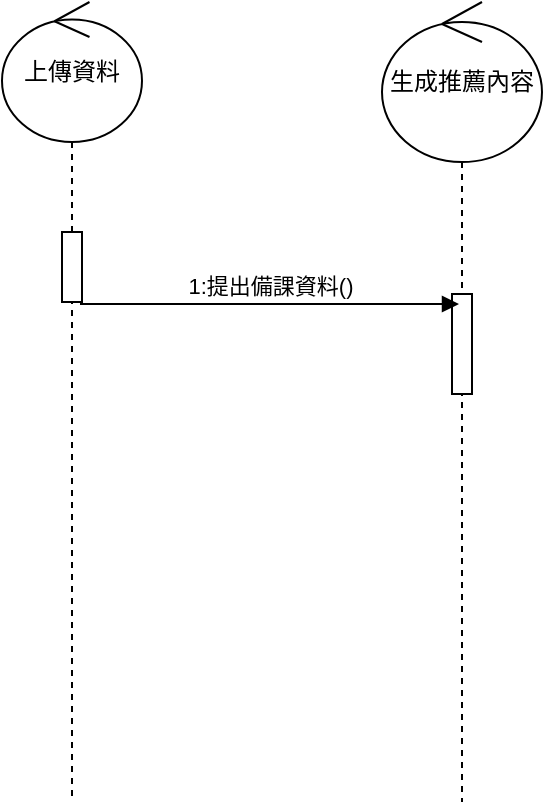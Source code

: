 <mxfile pages="2">
    <diagram name="老師身分" id="YJhax-N-LcNQEdd3gq7n">
        <mxGraphModel dx="576" dy="332" grid="1" gridSize="10" guides="1" tooltips="1" connect="1" arrows="1" fold="1" page="1" pageScale="1" pageWidth="3300" pageHeight="4681" math="0" shadow="0">
            <root>
                <mxCell id="0"/>
                <mxCell id="1" parent="0"/>
                <mxCell id="w0u9RNHJgTUNn4yF4F6x-2" value="上傳資料" style="shape=umlLifeline;perimeter=lifelinePerimeter;whiteSpace=wrap;html=1;container=1;dropTarget=0;collapsible=0;recursiveResize=0;outlineConnect=0;portConstraint=eastwest;newEdgeStyle={&quot;curved&quot;:0,&quot;rounded&quot;:0};participant=umlControl;size=70;" parent="1" vertex="1">
                    <mxGeometry x="301" y="100" width="70" height="400" as="geometry"/>
                </mxCell>
                <mxCell id="w0u9RNHJgTUNn4yF4F6x-14" value="" style="html=1;points=[[0,0,0,0,5],[0,1,0,0,-5],[1,0,0,0,5],[1,1,0,0,-5]];perimeter=orthogonalPerimeter;outlineConnect=0;targetShapes=umlLifeline;portConstraint=eastwest;newEdgeStyle={&quot;curved&quot;:0,&quot;rounded&quot;:0};" parent="w0u9RNHJgTUNn4yF4F6x-2" vertex="1">
                    <mxGeometry x="30" y="115" width="10" height="35" as="geometry"/>
                </mxCell>
                <mxCell id="w0u9RNHJgTUNn4yF4F6x-3" value="生成推薦內容" style="shape=umlLifeline;perimeter=lifelinePerimeter;whiteSpace=wrap;html=1;container=1;dropTarget=0;collapsible=0;recursiveResize=0;outlineConnect=0;portConstraint=eastwest;newEdgeStyle={&quot;curved&quot;:0,&quot;rounded&quot;:0};participant=umlControl;size=80;" parent="1" vertex="1">
                    <mxGeometry x="491" y="100" width="80" height="400" as="geometry"/>
                </mxCell>
                <mxCell id="w0u9RNHJgTUNn4yF4F6x-10" value="" style="html=1;points=[[0,0,0,0,5],[0,1,0,0,-5],[1,0,0,0,5],[1,1,0,0,-5]];perimeter=orthogonalPerimeter;outlineConnect=0;targetShapes=umlLifeline;portConstraint=eastwest;newEdgeStyle={&quot;curved&quot;:0,&quot;rounded&quot;:0};" parent="w0u9RNHJgTUNn4yF4F6x-3" vertex="1">
                    <mxGeometry x="35" y="146" width="10" height="50" as="geometry"/>
                </mxCell>
                <mxCell id="w0u9RNHJgTUNn4yF4F6x-9" value="1:提出備課資料()" style="html=1;verticalAlign=bottom;startArrow=none;startFill=0;endArrow=block;startSize=8;" parent="1" edge="1">
                    <mxGeometry width="60" relative="1" as="geometry">
                        <mxPoint x="340" y="251.0" as="sourcePoint"/>
                        <mxPoint x="529.5" y="251" as="targetPoint"/>
                    </mxGeometry>
                </mxCell>
            </root>
        </mxGraphModel>
    </diagram>
    <diagram id="cc70GZquX2ByTeVMwbqB" name="GPT身分">
        <mxGraphModel dx="576" dy="332" grid="1" gridSize="10" guides="1" tooltips="1" connect="1" arrows="1" fold="1" page="1" pageScale="1" pageWidth="3300" pageHeight="4681" math="0" shadow="0">
            <root>
                <mxCell id="0"/>
                <mxCell id="1" parent="0"/>
                <mxCell id="90s9_CREnXh_7r0UGWjc-1" value="" style="shape=umlLifeline;perimeter=lifelinePerimeter;whiteSpace=wrap;html=1;container=1;dropTarget=0;collapsible=0;recursiveResize=0;outlineConnect=0;portConstraint=eastwest;newEdgeStyle={&quot;curved&quot;:0,&quot;rounded&quot;:0};participant=umlActor;size=50;" parent="1" vertex="1">
                    <mxGeometry x="11" y="110" width="40" height="380" as="geometry"/>
                </mxCell>
                <mxCell id="90s9_CREnXh_7r0UGWjc-3" value="3:傳送分析資料()" style="html=1;verticalAlign=bottom;startArrow=none;startFill=0;endArrow=block;startSize=8;" parent="1" target="E2JmZn8zEcEdn4w3PUnU-1" edge="1">
                    <mxGeometry width="60" relative="1" as="geometry">
                        <mxPoint x="300" y="294.5" as="sourcePoint"/>
                        <mxPoint x="428.8" y="294.5" as="targetPoint"/>
                    </mxGeometry>
                </mxCell>
                <mxCell id="90s9_CREnXh_7r0UGWjc-6" value="1:建立備課資料()" style="html=1;verticalAlign=bottom;startArrow=none;startFill=0;endArrow=block;startSize=8;" parent="1" target="Q-6aSUCuVOY74vQfzuBb-1" edge="1">
                    <mxGeometry x="0.002" width="60" relative="1" as="geometry">
                        <mxPoint x="30" y="220" as="sourcePoint"/>
                        <mxPoint x="158.8" y="220" as="targetPoint"/>
                        <mxPoint as="offset"/>
                    </mxGeometry>
                </mxCell>
                <mxCell id="E2JmZn8zEcEdn4w3PUnU-1" value="GPT資料庫" style="shape=umlLifeline;perimeter=lifelinePerimeter;whiteSpace=wrap;html=1;container=1;dropTarget=0;collapsible=0;recursiveResize=0;outlineConnect=0;portConstraint=eastwest;newEdgeStyle={&quot;curved&quot;:0,&quot;rounded&quot;:0};participant=umlEntity;size=70;" parent="1" vertex="1">
                    <mxGeometry x="460" y="110" width="70" height="380" as="geometry"/>
                </mxCell>
                <mxCell id="Q-6aSUCuVOY74vQfzuBb-8" value="" style="html=1;points=[[0,0,0,0,5],[0,1,0,0,-5],[1,0,0,0,5],[1,1,0,0,-5]];perimeter=orthogonalPerimeter;outlineConnect=0;targetShapes=umlLifeline;portConstraint=eastwest;newEdgeStyle={&quot;curved&quot;:0,&quot;rounded&quot;:0};" parent="E2JmZn8zEcEdn4w3PUnU-1" vertex="1">
                    <mxGeometry x="30" y="180" width="10" height="50" as="geometry"/>
                </mxCell>
                <mxCell id="Q-6aSUCuVOY74vQfzuBb-1" value=":建立" style="shape=umlLifeline;perimeter=lifelinePerimeter;whiteSpace=wrap;html=1;container=1;dropTarget=0;collapsible=0;recursiveResize=0;outlineConnect=0;portConstraint=eastwest;newEdgeStyle={&quot;curved&quot;:0,&quot;rounded&quot;:0};participant=umlControl;size=70;" parent="1" vertex="1">
                    <mxGeometry x="250" y="110" width="80" height="370" as="geometry"/>
                </mxCell>
                <mxCell id="Q-6aSUCuVOY74vQfzuBb-2" value="" style="html=1;points=[[0,0,0,0,5],[0,1,0,0,-5],[1,0,0,0,5],[1,1,0,0,-5]];perimeter=orthogonalPerimeter;outlineConnect=0;targetShapes=umlLifeline;portConstraint=eastwest;newEdgeStyle={&quot;curved&quot;:0,&quot;rounded&quot;:0};" parent="Q-6aSUCuVOY74vQfzuBb-1" vertex="1">
                    <mxGeometry x="35" y="110" width="10" height="80" as="geometry"/>
                </mxCell>
                <mxCell id="Q-6aSUCuVOY74vQfzuBb-6" value="2:分析備課資料()" style="html=1;align=left;spacingLeft=2;endArrow=block;rounded=0;edgeStyle=orthogonalEdgeStyle;curved=0;rounded=0;" parent="1" edge="1">
                    <mxGeometry relative="1" as="geometry">
                        <mxPoint x="300" y="240" as="sourcePoint"/>
                        <Array as="points">
                            <mxPoint x="330" y="270"/>
                        </Array>
                        <mxPoint x="305" y="270" as="targetPoint"/>
                    </mxGeometry>
                </mxCell>
                <mxCell id="Q-6aSUCuVOY74vQfzuBb-7" value="4:儲存推薦資料()" style="html=1;verticalAlign=bottom;startArrow=block;startFill=1;endArrow=none;startSize=8;endFill=0;dashed=1;" parent="1" source="pg8dtepmqFzvqZeHRlJh-1" edge="1">
                    <mxGeometry width="60" relative="1" as="geometry">
                        <mxPoint x="300" y="330" as="sourcePoint"/>
                        <mxPoint x="495" y="330.5" as="targetPoint"/>
                    </mxGeometry>
                </mxCell>
                <mxCell id="pg8dtepmqFzvqZeHRlJh-1" value=":儲存" style="shape=umlLifeline;perimeter=lifelinePerimeter;whiteSpace=wrap;html=1;container=1;dropTarget=0;collapsible=0;recursiveResize=0;outlineConnect=0;portConstraint=eastwest;newEdgeStyle={&quot;curved&quot;:0,&quot;rounded&quot;:0};participant=umlControl;size=70;" parent="1" vertex="1">
                    <mxGeometry x="120" y="110" width="80" height="370" as="geometry"/>
                </mxCell>
                <mxCell id="pg8dtepmqFzvqZeHRlJh-2" value="" style="html=1;points=[[0,0,0,0,5],[0,1,0,0,-5],[1,0,0,0,5],[1,1,0,0,-5]];perimeter=orthogonalPerimeter;outlineConnect=0;targetShapes=umlLifeline;portConstraint=eastwest;newEdgeStyle={&quot;curved&quot;:0,&quot;rounded&quot;:0};" parent="pg8dtepmqFzvqZeHRlJh-1" vertex="1">
                    <mxGeometry x="35" y="216" width="10" height="30" as="geometry"/>
                </mxCell>
            </root>
        </mxGraphModel>
    </diagram>
</mxfile>